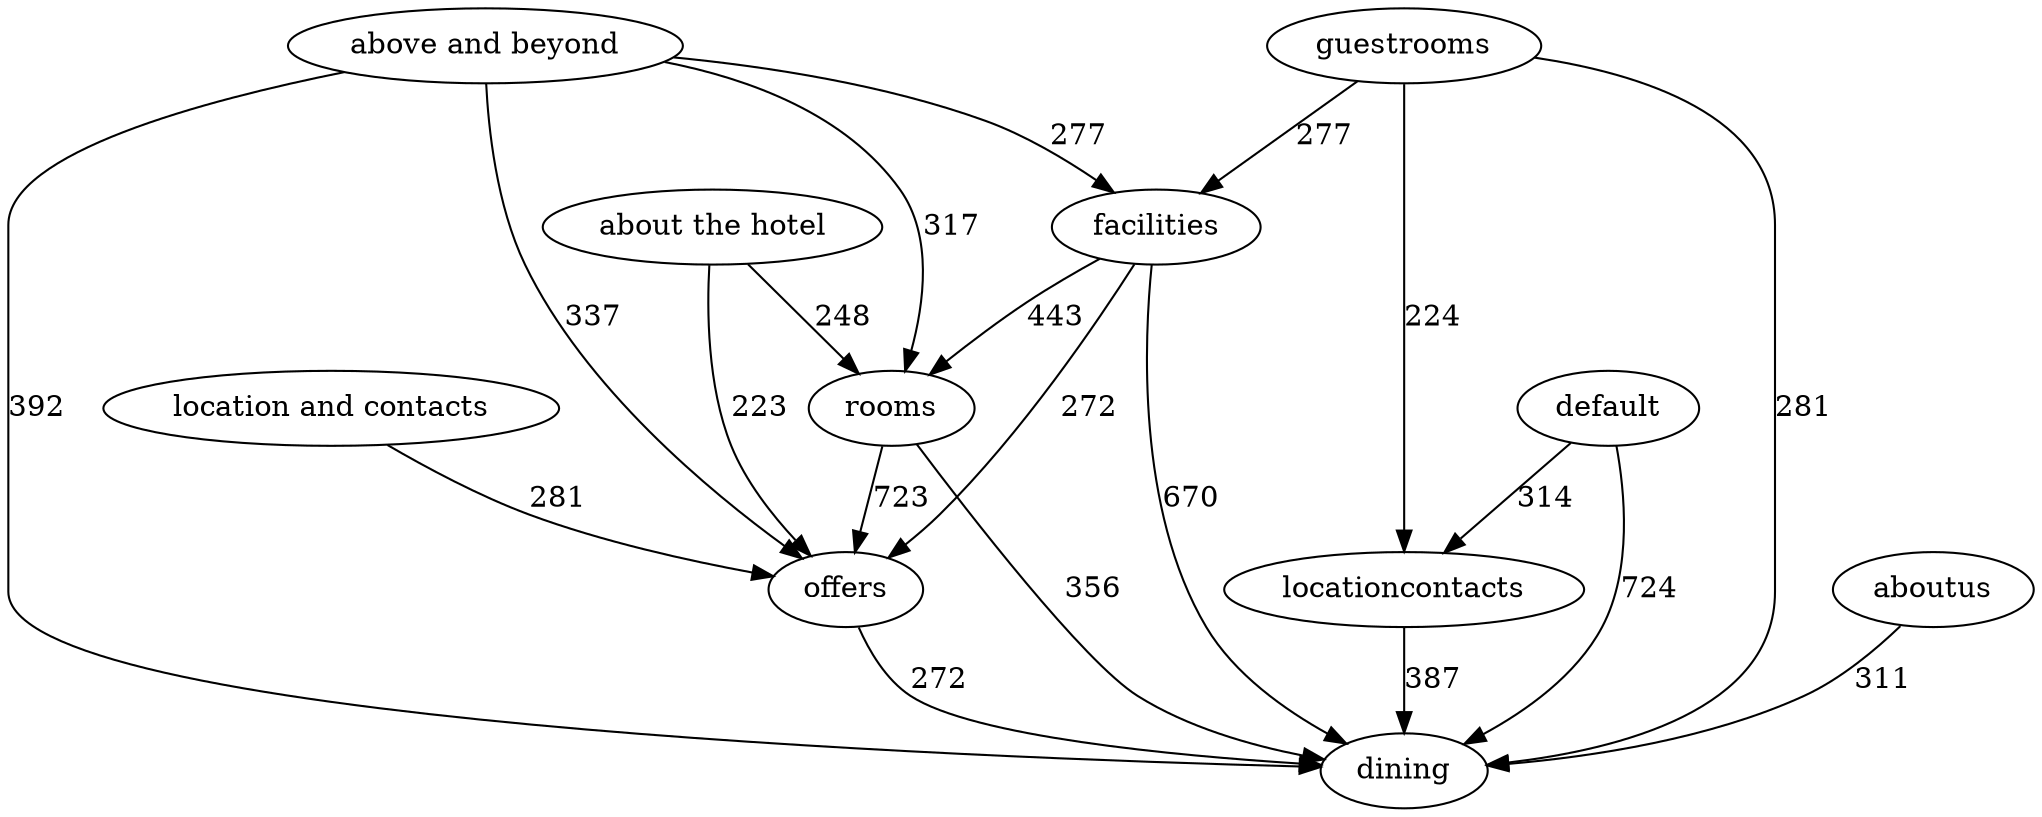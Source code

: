 strict digraph "" {
layout="dot";
locationcontacts;
facilities;
default;
"about the hotel";
dining;
offers;
aboutus;
rooms;
"above and beyond";
guestrooms;
"location and contacts";
locationcontacts -> dining  [label=387, weight=387];
facilities -> dining  [label=670, weight=670];
facilities -> offers  [label=272, weight=272];
facilities -> rooms  [label=443, weight=443];
default -> dining  [label=724, weight=724];
default -> locationcontacts  [label=314, weight=314];
"about the hotel" -> offers  [label=223, weight=223];
"about the hotel" -> rooms  [label=248, weight=248];
offers -> dining  [label=272, weight=272];
aboutus -> dining  [label=311, weight=311];
rooms -> dining  [label=356, weight=356];
rooms -> offers  [label=723, weight=723];
"above and beyond" -> dining  [label=392, weight=392];
"above and beyond" -> offers  [label=337, weight=337];
"above and beyond" -> rooms  [label=317, weight=317];
"above and beyond" -> facilities  [label=277, weight=277];
guestrooms -> dining  [label=281, weight=281];
guestrooms -> locationcontacts  [label=224, weight=224];
guestrooms -> facilities  [label=277, weight=277];
"location and contacts" -> offers  [label=281, weight=281];
}